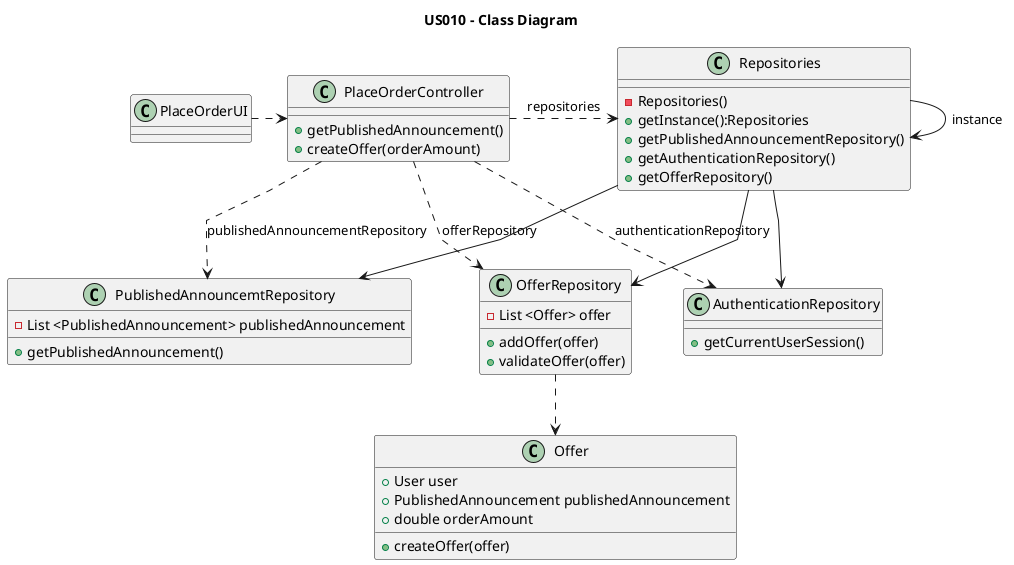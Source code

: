 @startuml

title US010 - Class Diagram


skinparam packageStyle rectangle
skinparam shadowing false
skinparam linetype polyline

class PlaceOrderUI {

}

class PlaceOrderController {
    + getPublishedAnnouncement()
    + createOffer(orderAmount)
}

class PublishedAnnouncemtRepository {
    - List <PublishedAnnouncement> publishedAnnouncement
    + getPublishedAnnouncement()
}

class AuthenticationRepository {
    + getCurrentUserSession()
}

class OfferRepository {
    - List <Offer> offer
    + addOffer(offer)
    + validateOffer(offer)
}

class Repositories {
    - Repositories()
    + getInstance():Repositories
    + getPublishedAnnouncementRepository()
    + getAuthenticationRepository()
    + getOfferRepository()
}

class Offer {
 + User user
 + PublishedAnnouncement publishedAnnouncement
 + double orderAmount
 + createOffer(offer)
}

PlaceOrderUI .> PlaceOrderController
PlaceOrderController .> Repositories : repositories
PlaceOrderController ..> PublishedAnnouncemtRepository : publishedAnnouncementRepository
PlaceOrderController ..> AuthenticationRepository : authenticationRepository
PlaceOrderController ..> OfferRepository : offerRepository
OfferRepository ..> Offer
Repositories --> Repositories : instance
Repositories --> PublishedAnnouncemtRepository
Repositories --> AuthenticationRepository
Repositories --> OfferRepository


@enduml